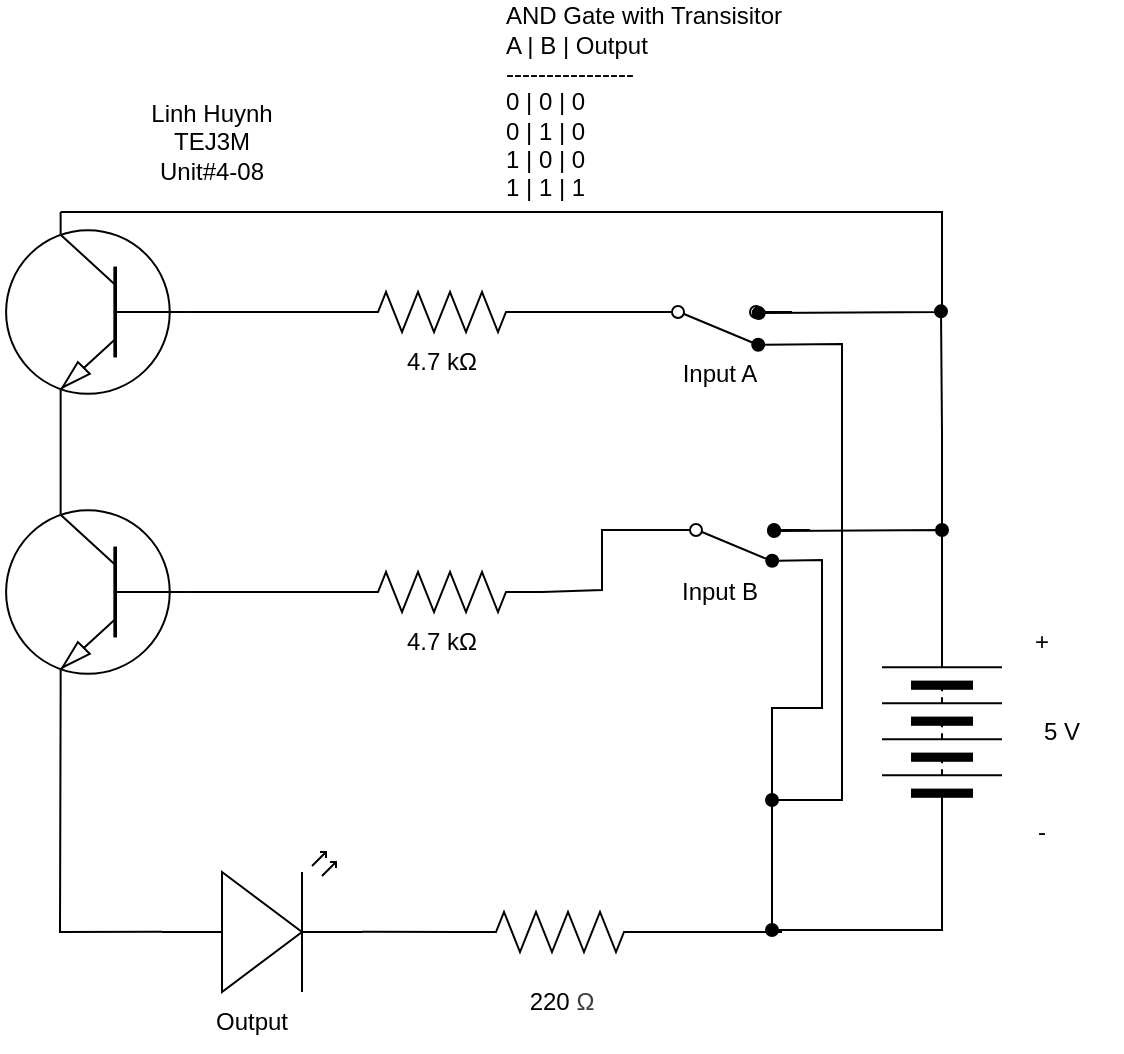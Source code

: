 <mxfile>
    <diagram id="bCPcbNQGHThRlPjIpnzk" name="Page-1">
        <mxGraphModel dx="663" dy="692" grid="1" gridSize="10" guides="1" tooltips="1" connect="1" arrows="1" fold="1" page="1" pageScale="1" pageWidth="827" pageHeight="1169" math="0" shadow="0">
            <root>
                <mxCell id="0"/>
                <mxCell id="1" parent="0"/>
                <mxCell id="2" style="edgeStyle=none;html=1;exitX=1;exitY=0.5;exitDx=0;exitDy=0;exitPerimeter=0;endArrow=none;endFill=0;entryX=0.013;entryY=0.8;entryDx=0;entryDy=0;entryPerimeter=0;" edge="1" parent="1" source="3" target="5">
                    <mxGeometry relative="1" as="geometry">
                        <mxPoint x="540" y="290" as="targetPoint"/>
                    </mxGeometry>
                </mxCell>
                <mxCell id="3" value="" style="pointerEvents=1;verticalLabelPosition=bottom;shadow=0;dashed=0;align=center;html=1;verticalAlign=top;shape=mxgraph.electrical.resistors.resistor_2;" vertex="1" parent="1">
                    <mxGeometry x="380" y="330" width="100" height="20" as="geometry"/>
                </mxCell>
                <mxCell id="5" value="" style="html=1;shape=mxgraph.electrical.electro-mechanical.singleSwitch;aspect=fixed;elSwitchState=off;rotation=0;flipV=1;" vertex="1" parent="1">
                    <mxGeometry x="530" y="336" width="75" height="20" as="geometry"/>
                </mxCell>
                <mxCell id="36" style="edgeStyle=none;html=1;rounded=0;curved=0;endArrow=oval;endFill=1;exitX=0;exitY=0.5;exitDx=0;exitDy=0;" edge="1" parent="1" source="8">
                    <mxGeometry relative="1" as="geometry">
                        <mxPoint x="595" y="649" as="targetPoint"/>
                        <mxPoint x="685" y="599" as="sourcePoint"/>
                        <Array as="points">
                            <mxPoint x="680" y="649"/>
                        </Array>
                    </mxGeometry>
                </mxCell>
                <mxCell id="8" value="" style="pointerEvents=1;verticalLabelPosition=bottom;shadow=0;dashed=0;align=center;html=1;verticalAlign=top;shape=mxgraph.electrical.miscellaneous.batteryStack;rotation=-90;" vertex="1" parent="1">
                    <mxGeometry x="630" y="520" width="100" height="60" as="geometry"/>
                </mxCell>
                <mxCell id="10" style="edgeStyle=none;html=1;exitX=0;exitY=0.5;exitDx=0;exitDy=0;exitPerimeter=0;entryX=0;entryY=0.5;entryDx=0;entryDy=0;entryPerimeter=0;endArrow=none;endFill=0;" edge="1" parent="1" target="3">
                    <mxGeometry relative="1" as="geometry">
                        <mxPoint x="303" y="340" as="sourcePoint"/>
                    </mxGeometry>
                </mxCell>
                <mxCell id="13" style="edgeStyle=none;html=1;entryX=0.748;entryY=-0.018;entryDx=0;entryDy=0;entryPerimeter=0;endArrow=oval;endFill=1;rounded=0;curved=0;" edge="1" parent="1">
                    <mxGeometry relative="1" as="geometry">
                        <mxPoint x="595" y="648" as="sourcePoint"/>
                        <Array as="points">
                            <mxPoint x="595" y="538"/>
                            <mxPoint x="620" y="538"/>
                            <mxPoint x="620" y="464"/>
                        </Array>
                        <mxPoint x="595.1" y="464.36" as="targetPoint"/>
                    </mxGeometry>
                </mxCell>
                <mxCell id="14" value="&lt;div style=&quot;text-align: center;&quot;&gt;&lt;span style=&quot;text-align: start; background-color: light-dark(#ffffff, var(--ge-dark-color, #121212));&quot;&gt;&lt;font color=&quot;#000000&quot;&gt;220&amp;nbsp;&lt;/font&gt;&lt;/span&gt;&lt;span style=&quot;color: rgb(63, 63, 63); font-family: &amp;quot;Google Sans&amp;quot;, Arial, sans-serif; text-align: start; background-color: light-dark(#ffffff, var(--ge-dark-color, #121212));&quot;&gt;Ω&lt;/span&gt;&lt;/div&gt;" style="text;html=1;align=center;verticalAlign=middle;whiteSpace=wrap;rounded=0;" vertex="1" parent="1">
                    <mxGeometry x="460" y="670" width="60" height="30" as="geometry"/>
                </mxCell>
                <mxCell id="15" value="Input A" style="text;html=1;align=center;verticalAlign=middle;whiteSpace=wrap;rounded=0;" vertex="1" parent="1">
                    <mxGeometry x="539" y="356" width="60" height="30" as="geometry"/>
                </mxCell>
                <mxCell id="16" value="&lt;div style=&quot;text-align: center;&quot;&gt;&lt;span style=&quot;text-align: start; background-color: light-dark(#ffffff, var(--ge-dark-color, #121212));&quot;&gt;&lt;font color=&quot;#000000&quot;&gt;4.7 k&lt;/font&gt;&lt;/span&gt;&lt;span style=&quot;font-family: &amp;quot;Google Sans&amp;quot;, Arial, sans-serif; text-align: start; background-color: light-dark(#ffffff, var(--ge-dark-color, #121212));&quot;&gt;Ω&lt;/span&gt;&lt;/div&gt;" style="text;html=1;align=center;verticalAlign=middle;whiteSpace=wrap;rounded=0;" vertex="1" parent="1">
                    <mxGeometry x="400" y="490" width="60" height="30" as="geometry"/>
                </mxCell>
                <mxCell id="17" value="-" style="text;html=1;align=center;verticalAlign=middle;whiteSpace=wrap;rounded=0;" vertex="1" parent="1">
                    <mxGeometry x="700" y="585" width="60" height="30" as="geometry"/>
                </mxCell>
                <mxCell id="18" value="+" style="text;html=1;align=center;verticalAlign=middle;whiteSpace=wrap;rounded=0;" vertex="1" parent="1">
                    <mxGeometry x="700" y="490" width="60" height="30" as="geometry"/>
                </mxCell>
                <mxCell id="30" style="edgeStyle=none;html=1;exitX=0.7;exitY=0;exitDx=0;exitDy=0;exitPerimeter=0;endArrow=oval;endFill=1;rounded=0;curved=0;entryX=0.778;entryY=0.773;entryDx=0;entryDy=0;entryPerimeter=0;" edge="1" parent="1" source="19" target="5">
                    <mxGeometry relative="1" as="geometry">
                        <mxPoint x="607" y="340" as="targetPoint"/>
                        <mxPoint x="236.318" y="290" as="sourcePoint"/>
                        <Array as="points">
                            <mxPoint x="680" y="290"/>
                            <mxPoint x="680" y="340"/>
                        </Array>
                    </mxGeometry>
                </mxCell>
                <mxCell id="19" value="" style="verticalLabelPosition=bottom;shadow=0;dashed=0;align=center;html=1;verticalAlign=top;shape=mxgraph.electrical.transistors.npn_transistor_1;rotation=-180;flipV=1;" vertex="1" parent="1">
                    <mxGeometry x="210" y="290" width="95" height="100" as="geometry"/>
                </mxCell>
                <mxCell id="21" value="" style="verticalLabelPosition=bottom;shadow=0;dashed=0;align=center;html=1;verticalAlign=top;shape=mxgraph.electrical.opto_electronics.led_2;pointerEvents=1;" vertex="1" parent="1">
                    <mxGeometry x="290" y="610" width="100" height="70" as="geometry"/>
                </mxCell>
                <mxCell id="23" value="" style="pointerEvents=1;verticalLabelPosition=bottom;shadow=0;dashed=0;align=center;html=1;verticalAlign=top;shape=mxgraph.electrical.resistors.resistor_2;" vertex="1" parent="1">
                    <mxGeometry x="380" y="470" width="100" height="20" as="geometry"/>
                </mxCell>
                <mxCell id="25" value="Output" style="text;html=1;align=center;verticalAlign=middle;whiteSpace=wrap;rounded=0;" vertex="1" parent="1">
                    <mxGeometry x="305" y="680" width="60" height="30" as="geometry"/>
                </mxCell>
                <mxCell id="26" value="" style="html=1;shape=mxgraph.electrical.electro-mechanical.singleSwitch;aspect=fixed;elSwitchState=off;rotation=0;flipV=1;" vertex="1" parent="1">
                    <mxGeometry x="539" y="445" width="75" height="20" as="geometry"/>
                </mxCell>
                <mxCell id="27" style="edgeStyle=none;html=1;rounded=0;curved=0;entryX=1;entryY=0.5;entryDx=0;entryDy=0;entryPerimeter=0;endArrow=none;endFill=0;" edge="1" parent="1" target="23">
                    <mxGeometry relative="1" as="geometry">
                        <mxPoint x="540" y="449" as="sourcePoint"/>
                        <mxPoint x="480" y="479" as="targetPoint"/>
                        <Array as="points">
                            <mxPoint x="510" y="449"/>
                            <mxPoint x="510" y="479"/>
                        </Array>
                    </mxGeometry>
                </mxCell>
                <mxCell id="28" value="Input B" style="text;html=1;align=center;verticalAlign=middle;whiteSpace=wrap;rounded=0;" vertex="1" parent="1">
                    <mxGeometry x="539" y="465" width="60" height="30" as="geometry"/>
                </mxCell>
                <mxCell id="29" value="&lt;div style=&quot;text-align: center;&quot;&gt;&lt;span style=&quot;text-align: start; background-color: light-dark(#ffffff, var(--ge-dark-color, #121212));&quot;&gt;&lt;font color=&quot;#000000&quot;&gt;4.7 k&lt;/font&gt;&lt;/span&gt;&lt;span style=&quot;font-family: &amp;quot;Google Sans&amp;quot;, Arial, sans-serif; text-align: start; background-color: light-dark(#ffffff, var(--ge-dark-color, #121212));&quot;&gt;Ω&lt;/span&gt;&lt;/div&gt;" style="text;html=1;align=center;verticalAlign=middle;whiteSpace=wrap;rounded=0;" vertex="1" parent="1">
                    <mxGeometry x="400" y="350" width="60" height="30" as="geometry"/>
                </mxCell>
                <mxCell id="31" style="edgeStyle=none;html=1;entryX=0.748;entryY=-0.018;entryDx=0;entryDy=0;entryPerimeter=0;endArrow=oval;endFill=1;rounded=0;curved=0;" edge="1" parent="1">
                    <mxGeometry relative="1" as="geometry">
                        <mxPoint x="630" y="500" as="sourcePoint"/>
                        <Array as="points">
                            <mxPoint x="630" y="560"/>
                            <mxPoint x="630" y="356"/>
                        </Array>
                        <mxPoint x="588.1" y="356.36" as="targetPoint"/>
                    </mxGeometry>
                </mxCell>
                <mxCell id="32" style="edgeStyle=none;html=1;endArrow=oval;endFill=1;rounded=0;curved=0;" edge="1" parent="1">
                    <mxGeometry relative="1" as="geometry">
                        <mxPoint x="630" y="550" as="sourcePoint"/>
                        <Array as="points">
                            <mxPoint x="630" y="584"/>
                        </Array>
                        <mxPoint x="595" y="584" as="targetPoint"/>
                    </mxGeometry>
                </mxCell>
                <mxCell id="35" style="edgeStyle=none;html=1;entryX=0.761;entryY=0.776;entryDx=0;entryDy=0;entryPerimeter=0;endArrow=oval;endFill=1;rounded=0;curved=0;exitX=1;exitY=0.5;exitDx=0;exitDy=0;" edge="1" parent="1" source="8" target="26">
                    <mxGeometry relative="1" as="geometry">
                        <mxPoint x="655.9" y="526" as="sourcePoint"/>
                        <Array as="points">
                            <mxPoint x="680" y="449"/>
                        </Array>
                        <mxPoint x="614.0" y="449.36" as="targetPoint"/>
                    </mxGeometry>
                </mxCell>
                <mxCell id="38" style="edgeStyle=none;html=1;exitX=1;exitY=0.5;exitDx=0;exitDy=0;exitPerimeter=0;endArrow=none;endFill=0;" edge="1" parent="1" source="37">
                    <mxGeometry relative="1" as="geometry">
                        <mxPoint x="600" y="650" as="targetPoint"/>
                    </mxGeometry>
                </mxCell>
                <mxCell id="37" value="" style="pointerEvents=1;verticalLabelPosition=bottom;shadow=0;dashed=0;align=center;html=1;verticalAlign=top;shape=mxgraph.electrical.resistors.resistor_2;" vertex="1" parent="1">
                    <mxGeometry x="439" y="640" width="100" height="20" as="geometry"/>
                </mxCell>
                <mxCell id="39" style="edgeStyle=none;html=1;entryX=1;entryY=0.57;entryDx=0;entryDy=0;entryPerimeter=0;endArrow=none;endFill=0;" edge="1" parent="1" source="37" target="21">
                    <mxGeometry relative="1" as="geometry"/>
                </mxCell>
                <mxCell id="40" value="" style="verticalLabelPosition=bottom;shadow=0;dashed=0;align=center;html=1;verticalAlign=top;shape=mxgraph.electrical.transistors.npn_transistor_1;rotation=-180;flipV=1;" vertex="1" parent="1">
                    <mxGeometry x="210" y="430" width="95" height="100" as="geometry"/>
                </mxCell>
                <mxCell id="41" style="edgeStyle=none;html=1;exitX=0.7;exitY=1;exitDx=0;exitDy=0;exitPerimeter=0;entryX=0.7;entryY=0;entryDx=0;entryDy=0;entryPerimeter=0;endArrow=none;endFill=0;" edge="1" parent="1" source="19" target="40">
                    <mxGeometry relative="1" as="geometry"/>
                </mxCell>
                <mxCell id="42" style="edgeStyle=none;html=1;entryX=0;entryY=0.5;entryDx=0;entryDy=0;entryPerimeter=0;rounded=0;curved=0;endArrow=none;endFill=0;" edge="1" parent="1" source="40" target="23">
                    <mxGeometry relative="1" as="geometry"/>
                </mxCell>
                <mxCell id="43" style="edgeStyle=none;html=1;exitX=0.7;exitY=1;exitDx=0;exitDy=0;exitPerimeter=0;entryX=0;entryY=0.57;entryDx=0;entryDy=0;entryPerimeter=0;endArrow=none;endFill=0;rounded=0;curved=0;" edge="1" parent="1" source="40" target="21">
                    <mxGeometry relative="1" as="geometry">
                        <Array as="points">
                            <mxPoint x="239" y="650"/>
                        </Array>
                    </mxGeometry>
                </mxCell>
                <mxCell id="44" style="edgeStyle=none;html=1;entryX=0.748;entryY=-0.018;entryDx=0;entryDy=0;entryPerimeter=0;endArrow=oval;endFill=1;rounded=0;curved=0;" edge="1" parent="1">
                    <mxGeometry relative="1" as="geometry">
                        <mxPoint x="680" y="400" as="sourcePoint"/>
                        <Array as="points"/>
                        <mxPoint x="679.5" y="339.68" as="targetPoint"/>
                    </mxGeometry>
                </mxCell>
                <mxCell id="45" style="edgeStyle=none;html=1;endArrow=oval;endFill=1;rounded=0;curved=0;" edge="1" parent="1">
                    <mxGeometry relative="1" as="geometry">
                        <mxPoint x="680" y="399" as="sourcePoint"/>
                        <Array as="points"/>
                        <mxPoint x="680" y="449" as="targetPoint"/>
                    </mxGeometry>
                </mxCell>
                <mxCell id="46" value="&lt;div style=&quot;text-align: start;&quot;&gt;&lt;font color=&quot;#000000&quot;&gt;&lt;span style=&quot;background-color: rgb(255, 255, 255);&quot;&gt;5 V&lt;/span&gt;&lt;/font&gt;&lt;/div&gt;" style="text;html=1;align=center;verticalAlign=middle;whiteSpace=wrap;rounded=0;" vertex="1" parent="1">
                    <mxGeometry x="710" y="535" width="60" height="30" as="geometry"/>
                </mxCell>
                <mxCell id="47" value="AND Gate with Transisitor&lt;div&gt;A | B | Output&lt;/div&gt;&lt;div&gt;----------------&lt;/div&gt;&lt;div&gt;0 | 0 | 0&lt;/div&gt;&lt;div&gt;0 | 1 | 0&lt;/div&gt;&lt;div&gt;1 | 0 | 0&lt;/div&gt;&lt;div&gt;1 | 1 | 1&lt;/div&gt;" style="text;html=1;align=left;verticalAlign=middle;whiteSpace=wrap;rounded=0;" vertex="1" parent="1">
                    <mxGeometry x="460" y="220" width="170" height="30" as="geometry"/>
                </mxCell>
                <mxCell id="48" value="Linh Huynh&lt;div&gt;TEJ3M&lt;/div&gt;&lt;div&gt;Unit#4-08&lt;/div&gt;" style="text;html=1;align=center;verticalAlign=middle;whiteSpace=wrap;rounded=0;" vertex="1" parent="1">
                    <mxGeometry x="240" y="240" width="150" height="30" as="geometry"/>
                </mxCell>
            </root>
        </mxGraphModel>
    </diagram>
</mxfile>